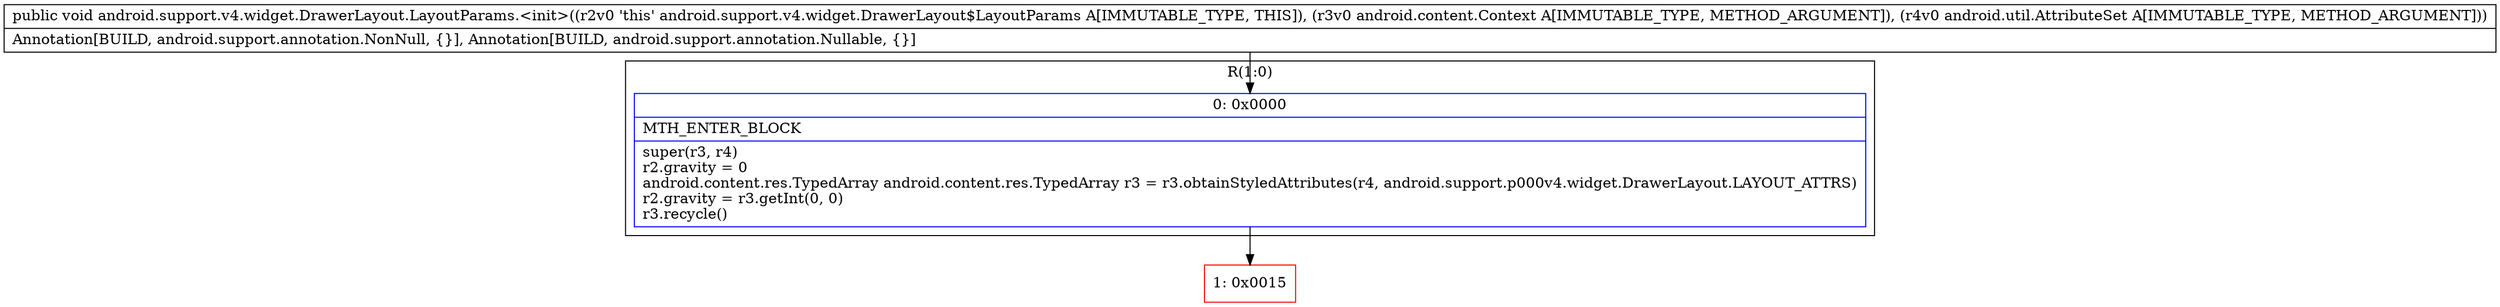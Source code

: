 digraph "CFG forandroid.support.v4.widget.DrawerLayout.LayoutParams.\<init\>(Landroid\/content\/Context;Landroid\/util\/AttributeSet;)V" {
subgraph cluster_Region_436324457 {
label = "R(1:0)";
node [shape=record,color=blue];
Node_0 [shape=record,label="{0\:\ 0x0000|MTH_ENTER_BLOCK\l|super(r3, r4)\lr2.gravity = 0\landroid.content.res.TypedArray android.content.res.TypedArray r3 = r3.obtainStyledAttributes(r4, android.support.p000v4.widget.DrawerLayout.LAYOUT_ATTRS)\lr2.gravity = r3.getInt(0, 0)\lr3.recycle()\l}"];
}
Node_1 [shape=record,color=red,label="{1\:\ 0x0015}"];
MethodNode[shape=record,label="{public void android.support.v4.widget.DrawerLayout.LayoutParams.\<init\>((r2v0 'this' android.support.v4.widget.DrawerLayout$LayoutParams A[IMMUTABLE_TYPE, THIS]), (r3v0 android.content.Context A[IMMUTABLE_TYPE, METHOD_ARGUMENT]), (r4v0 android.util.AttributeSet A[IMMUTABLE_TYPE, METHOD_ARGUMENT]))  | Annotation[BUILD, android.support.annotation.NonNull, \{\}], Annotation[BUILD, android.support.annotation.Nullable, \{\}]\l}"];
MethodNode -> Node_0;
Node_0 -> Node_1;
}

